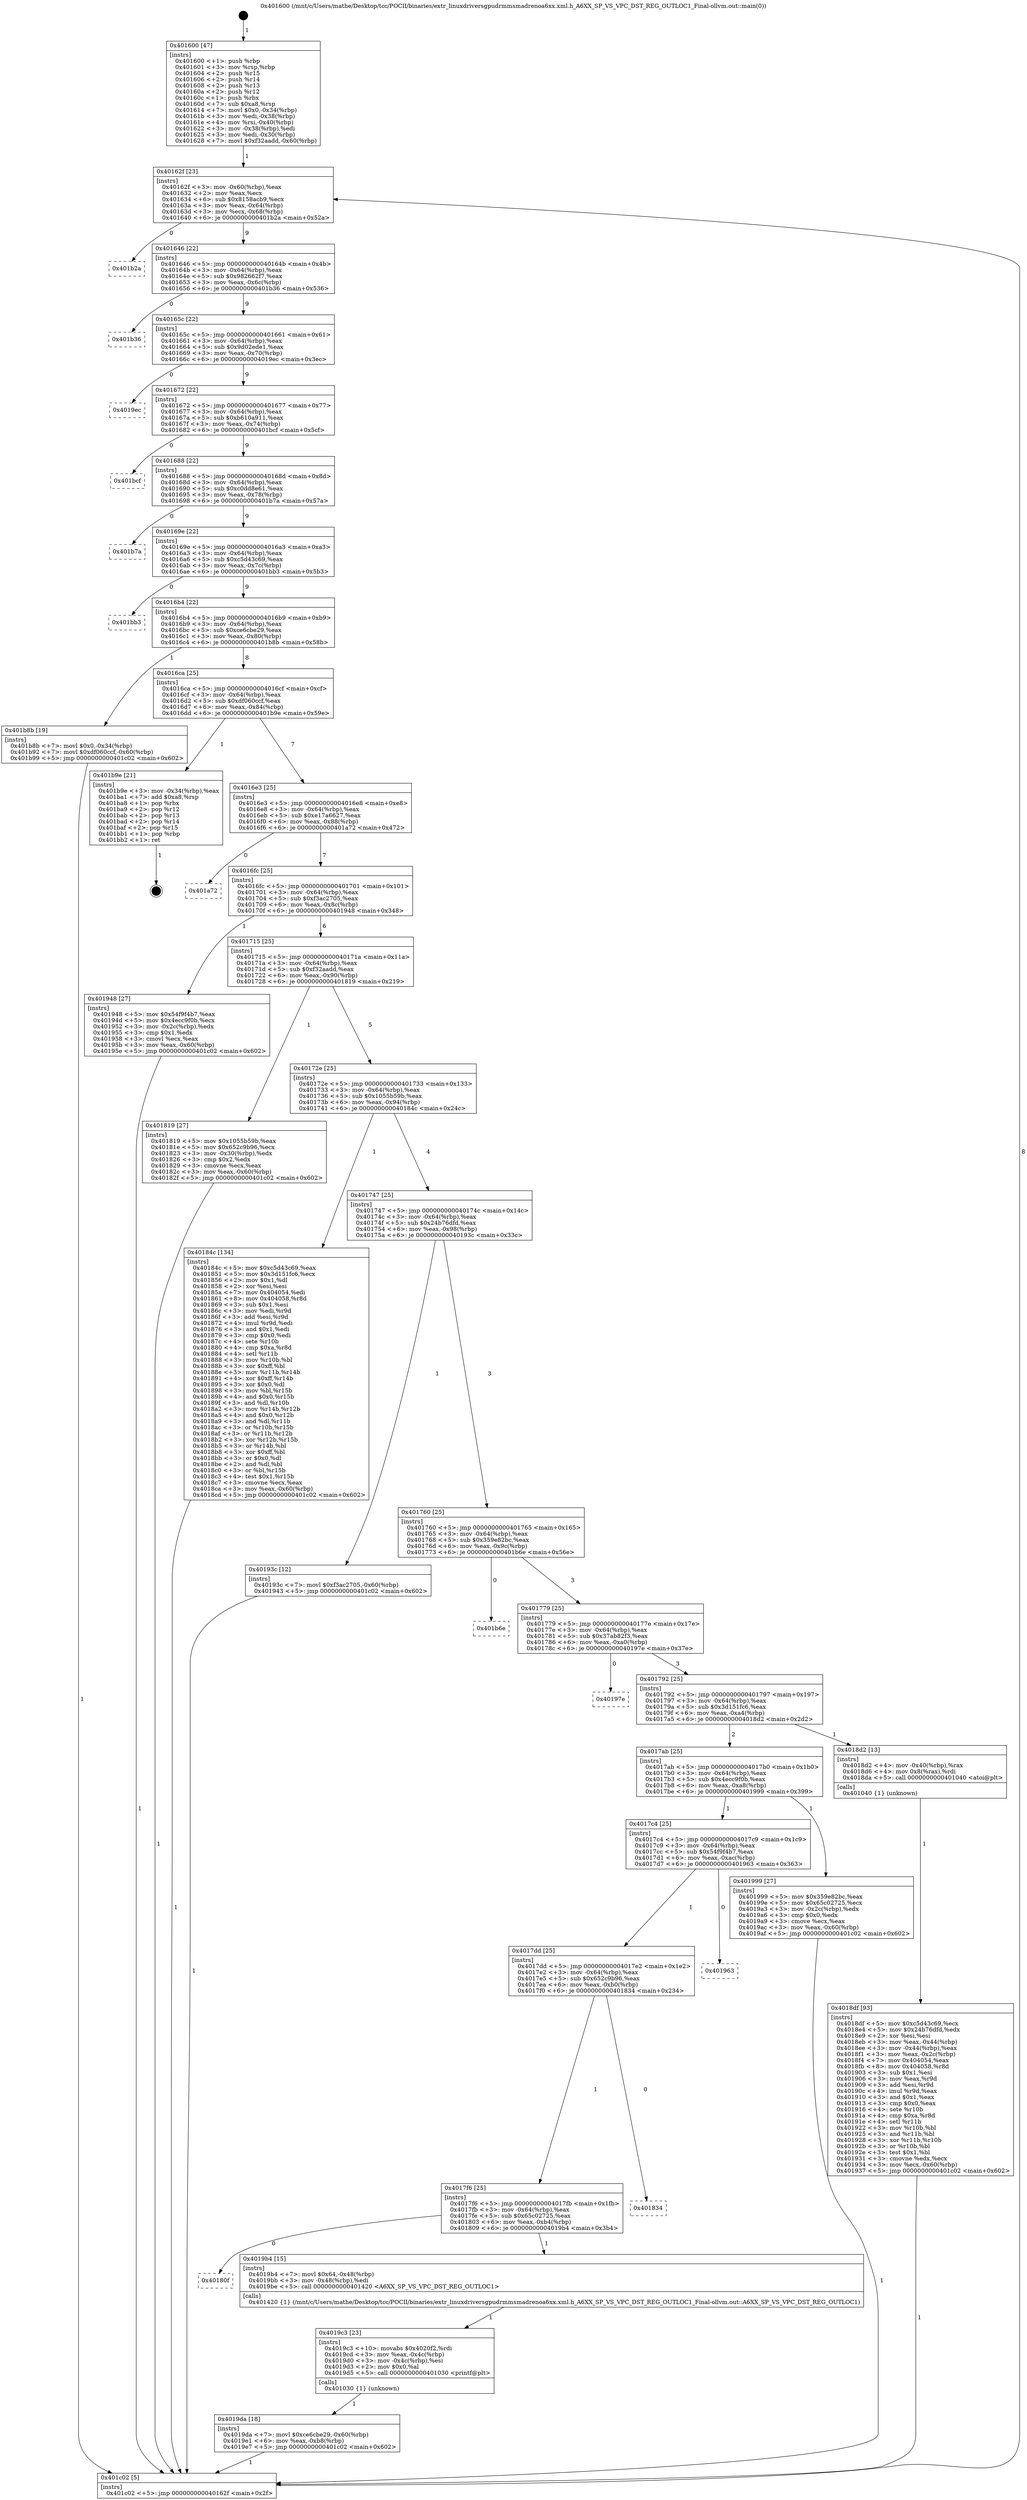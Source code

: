 digraph "0x401600" {
  label = "0x401600 (/mnt/c/Users/mathe/Desktop/tcc/POCII/binaries/extr_linuxdriversgpudrmmsmadrenoa6xx.xml.h_A6XX_SP_VS_VPC_DST_REG_OUTLOC1_Final-ollvm.out::main(0))"
  labelloc = "t"
  node[shape=record]

  Entry [label="",width=0.3,height=0.3,shape=circle,fillcolor=black,style=filled]
  "0x40162f" [label="{
     0x40162f [23]\l
     | [instrs]\l
     &nbsp;&nbsp;0x40162f \<+3\>: mov -0x60(%rbp),%eax\l
     &nbsp;&nbsp;0x401632 \<+2\>: mov %eax,%ecx\l
     &nbsp;&nbsp;0x401634 \<+6\>: sub $0x8158acb9,%ecx\l
     &nbsp;&nbsp;0x40163a \<+3\>: mov %eax,-0x64(%rbp)\l
     &nbsp;&nbsp;0x40163d \<+3\>: mov %ecx,-0x68(%rbp)\l
     &nbsp;&nbsp;0x401640 \<+6\>: je 0000000000401b2a \<main+0x52a\>\l
  }"]
  "0x401b2a" [label="{
     0x401b2a\l
  }", style=dashed]
  "0x401646" [label="{
     0x401646 [22]\l
     | [instrs]\l
     &nbsp;&nbsp;0x401646 \<+5\>: jmp 000000000040164b \<main+0x4b\>\l
     &nbsp;&nbsp;0x40164b \<+3\>: mov -0x64(%rbp),%eax\l
     &nbsp;&nbsp;0x40164e \<+5\>: sub $0x982662f7,%eax\l
     &nbsp;&nbsp;0x401653 \<+3\>: mov %eax,-0x6c(%rbp)\l
     &nbsp;&nbsp;0x401656 \<+6\>: je 0000000000401b36 \<main+0x536\>\l
  }"]
  Exit [label="",width=0.3,height=0.3,shape=circle,fillcolor=black,style=filled,peripheries=2]
  "0x401b36" [label="{
     0x401b36\l
  }", style=dashed]
  "0x40165c" [label="{
     0x40165c [22]\l
     | [instrs]\l
     &nbsp;&nbsp;0x40165c \<+5\>: jmp 0000000000401661 \<main+0x61\>\l
     &nbsp;&nbsp;0x401661 \<+3\>: mov -0x64(%rbp),%eax\l
     &nbsp;&nbsp;0x401664 \<+5\>: sub $0x9d02ede1,%eax\l
     &nbsp;&nbsp;0x401669 \<+3\>: mov %eax,-0x70(%rbp)\l
     &nbsp;&nbsp;0x40166c \<+6\>: je 00000000004019ec \<main+0x3ec\>\l
  }"]
  "0x4019da" [label="{
     0x4019da [18]\l
     | [instrs]\l
     &nbsp;&nbsp;0x4019da \<+7\>: movl $0xce6cbe29,-0x60(%rbp)\l
     &nbsp;&nbsp;0x4019e1 \<+6\>: mov %eax,-0xb8(%rbp)\l
     &nbsp;&nbsp;0x4019e7 \<+5\>: jmp 0000000000401c02 \<main+0x602\>\l
  }"]
  "0x4019ec" [label="{
     0x4019ec\l
  }", style=dashed]
  "0x401672" [label="{
     0x401672 [22]\l
     | [instrs]\l
     &nbsp;&nbsp;0x401672 \<+5\>: jmp 0000000000401677 \<main+0x77\>\l
     &nbsp;&nbsp;0x401677 \<+3\>: mov -0x64(%rbp),%eax\l
     &nbsp;&nbsp;0x40167a \<+5\>: sub $0xb610a911,%eax\l
     &nbsp;&nbsp;0x40167f \<+3\>: mov %eax,-0x74(%rbp)\l
     &nbsp;&nbsp;0x401682 \<+6\>: je 0000000000401bcf \<main+0x5cf\>\l
  }"]
  "0x4019c3" [label="{
     0x4019c3 [23]\l
     | [instrs]\l
     &nbsp;&nbsp;0x4019c3 \<+10\>: movabs $0x4020f2,%rdi\l
     &nbsp;&nbsp;0x4019cd \<+3\>: mov %eax,-0x4c(%rbp)\l
     &nbsp;&nbsp;0x4019d0 \<+3\>: mov -0x4c(%rbp),%esi\l
     &nbsp;&nbsp;0x4019d3 \<+2\>: mov $0x0,%al\l
     &nbsp;&nbsp;0x4019d5 \<+5\>: call 0000000000401030 \<printf@plt\>\l
     | [calls]\l
     &nbsp;&nbsp;0x401030 \{1\} (unknown)\l
  }"]
  "0x401bcf" [label="{
     0x401bcf\l
  }", style=dashed]
  "0x401688" [label="{
     0x401688 [22]\l
     | [instrs]\l
     &nbsp;&nbsp;0x401688 \<+5\>: jmp 000000000040168d \<main+0x8d\>\l
     &nbsp;&nbsp;0x40168d \<+3\>: mov -0x64(%rbp),%eax\l
     &nbsp;&nbsp;0x401690 \<+5\>: sub $0xc0dd8e61,%eax\l
     &nbsp;&nbsp;0x401695 \<+3\>: mov %eax,-0x78(%rbp)\l
     &nbsp;&nbsp;0x401698 \<+6\>: je 0000000000401b7a \<main+0x57a\>\l
  }"]
  "0x40180f" [label="{
     0x40180f\l
  }", style=dashed]
  "0x401b7a" [label="{
     0x401b7a\l
  }", style=dashed]
  "0x40169e" [label="{
     0x40169e [22]\l
     | [instrs]\l
     &nbsp;&nbsp;0x40169e \<+5\>: jmp 00000000004016a3 \<main+0xa3\>\l
     &nbsp;&nbsp;0x4016a3 \<+3\>: mov -0x64(%rbp),%eax\l
     &nbsp;&nbsp;0x4016a6 \<+5\>: sub $0xc5d43c69,%eax\l
     &nbsp;&nbsp;0x4016ab \<+3\>: mov %eax,-0x7c(%rbp)\l
     &nbsp;&nbsp;0x4016ae \<+6\>: je 0000000000401bb3 \<main+0x5b3\>\l
  }"]
  "0x4019b4" [label="{
     0x4019b4 [15]\l
     | [instrs]\l
     &nbsp;&nbsp;0x4019b4 \<+7\>: movl $0x64,-0x48(%rbp)\l
     &nbsp;&nbsp;0x4019bb \<+3\>: mov -0x48(%rbp),%edi\l
     &nbsp;&nbsp;0x4019be \<+5\>: call 0000000000401420 \<A6XX_SP_VS_VPC_DST_REG_OUTLOC1\>\l
     | [calls]\l
     &nbsp;&nbsp;0x401420 \{1\} (/mnt/c/Users/mathe/Desktop/tcc/POCII/binaries/extr_linuxdriversgpudrmmsmadrenoa6xx.xml.h_A6XX_SP_VS_VPC_DST_REG_OUTLOC1_Final-ollvm.out::A6XX_SP_VS_VPC_DST_REG_OUTLOC1)\l
  }"]
  "0x401bb3" [label="{
     0x401bb3\l
  }", style=dashed]
  "0x4016b4" [label="{
     0x4016b4 [22]\l
     | [instrs]\l
     &nbsp;&nbsp;0x4016b4 \<+5\>: jmp 00000000004016b9 \<main+0xb9\>\l
     &nbsp;&nbsp;0x4016b9 \<+3\>: mov -0x64(%rbp),%eax\l
     &nbsp;&nbsp;0x4016bc \<+5\>: sub $0xce6cbe29,%eax\l
     &nbsp;&nbsp;0x4016c1 \<+3\>: mov %eax,-0x80(%rbp)\l
     &nbsp;&nbsp;0x4016c4 \<+6\>: je 0000000000401b8b \<main+0x58b\>\l
  }"]
  "0x4017f6" [label="{
     0x4017f6 [25]\l
     | [instrs]\l
     &nbsp;&nbsp;0x4017f6 \<+5\>: jmp 00000000004017fb \<main+0x1fb\>\l
     &nbsp;&nbsp;0x4017fb \<+3\>: mov -0x64(%rbp),%eax\l
     &nbsp;&nbsp;0x4017fe \<+5\>: sub $0x65c02725,%eax\l
     &nbsp;&nbsp;0x401803 \<+6\>: mov %eax,-0xb4(%rbp)\l
     &nbsp;&nbsp;0x401809 \<+6\>: je 00000000004019b4 \<main+0x3b4\>\l
  }"]
  "0x401b8b" [label="{
     0x401b8b [19]\l
     | [instrs]\l
     &nbsp;&nbsp;0x401b8b \<+7\>: movl $0x0,-0x34(%rbp)\l
     &nbsp;&nbsp;0x401b92 \<+7\>: movl $0xdf060ccf,-0x60(%rbp)\l
     &nbsp;&nbsp;0x401b99 \<+5\>: jmp 0000000000401c02 \<main+0x602\>\l
  }"]
  "0x4016ca" [label="{
     0x4016ca [25]\l
     | [instrs]\l
     &nbsp;&nbsp;0x4016ca \<+5\>: jmp 00000000004016cf \<main+0xcf\>\l
     &nbsp;&nbsp;0x4016cf \<+3\>: mov -0x64(%rbp),%eax\l
     &nbsp;&nbsp;0x4016d2 \<+5\>: sub $0xdf060ccf,%eax\l
     &nbsp;&nbsp;0x4016d7 \<+6\>: mov %eax,-0x84(%rbp)\l
     &nbsp;&nbsp;0x4016dd \<+6\>: je 0000000000401b9e \<main+0x59e\>\l
  }"]
  "0x401834" [label="{
     0x401834\l
  }", style=dashed]
  "0x401b9e" [label="{
     0x401b9e [21]\l
     | [instrs]\l
     &nbsp;&nbsp;0x401b9e \<+3\>: mov -0x34(%rbp),%eax\l
     &nbsp;&nbsp;0x401ba1 \<+7\>: add $0xa8,%rsp\l
     &nbsp;&nbsp;0x401ba8 \<+1\>: pop %rbx\l
     &nbsp;&nbsp;0x401ba9 \<+2\>: pop %r12\l
     &nbsp;&nbsp;0x401bab \<+2\>: pop %r13\l
     &nbsp;&nbsp;0x401bad \<+2\>: pop %r14\l
     &nbsp;&nbsp;0x401baf \<+2\>: pop %r15\l
     &nbsp;&nbsp;0x401bb1 \<+1\>: pop %rbp\l
     &nbsp;&nbsp;0x401bb2 \<+1\>: ret\l
  }"]
  "0x4016e3" [label="{
     0x4016e3 [25]\l
     | [instrs]\l
     &nbsp;&nbsp;0x4016e3 \<+5\>: jmp 00000000004016e8 \<main+0xe8\>\l
     &nbsp;&nbsp;0x4016e8 \<+3\>: mov -0x64(%rbp),%eax\l
     &nbsp;&nbsp;0x4016eb \<+5\>: sub $0xe17a6627,%eax\l
     &nbsp;&nbsp;0x4016f0 \<+6\>: mov %eax,-0x88(%rbp)\l
     &nbsp;&nbsp;0x4016f6 \<+6\>: je 0000000000401a72 \<main+0x472\>\l
  }"]
  "0x4017dd" [label="{
     0x4017dd [25]\l
     | [instrs]\l
     &nbsp;&nbsp;0x4017dd \<+5\>: jmp 00000000004017e2 \<main+0x1e2\>\l
     &nbsp;&nbsp;0x4017e2 \<+3\>: mov -0x64(%rbp),%eax\l
     &nbsp;&nbsp;0x4017e5 \<+5\>: sub $0x652c9b96,%eax\l
     &nbsp;&nbsp;0x4017ea \<+6\>: mov %eax,-0xb0(%rbp)\l
     &nbsp;&nbsp;0x4017f0 \<+6\>: je 0000000000401834 \<main+0x234\>\l
  }"]
  "0x401a72" [label="{
     0x401a72\l
  }", style=dashed]
  "0x4016fc" [label="{
     0x4016fc [25]\l
     | [instrs]\l
     &nbsp;&nbsp;0x4016fc \<+5\>: jmp 0000000000401701 \<main+0x101\>\l
     &nbsp;&nbsp;0x401701 \<+3\>: mov -0x64(%rbp),%eax\l
     &nbsp;&nbsp;0x401704 \<+5\>: sub $0xf3ac2705,%eax\l
     &nbsp;&nbsp;0x401709 \<+6\>: mov %eax,-0x8c(%rbp)\l
     &nbsp;&nbsp;0x40170f \<+6\>: je 0000000000401948 \<main+0x348\>\l
  }"]
  "0x401963" [label="{
     0x401963\l
  }", style=dashed]
  "0x401948" [label="{
     0x401948 [27]\l
     | [instrs]\l
     &nbsp;&nbsp;0x401948 \<+5\>: mov $0x54f9f4b7,%eax\l
     &nbsp;&nbsp;0x40194d \<+5\>: mov $0x4ecc9f0b,%ecx\l
     &nbsp;&nbsp;0x401952 \<+3\>: mov -0x2c(%rbp),%edx\l
     &nbsp;&nbsp;0x401955 \<+3\>: cmp $0x1,%edx\l
     &nbsp;&nbsp;0x401958 \<+3\>: cmovl %ecx,%eax\l
     &nbsp;&nbsp;0x40195b \<+3\>: mov %eax,-0x60(%rbp)\l
     &nbsp;&nbsp;0x40195e \<+5\>: jmp 0000000000401c02 \<main+0x602\>\l
  }"]
  "0x401715" [label="{
     0x401715 [25]\l
     | [instrs]\l
     &nbsp;&nbsp;0x401715 \<+5\>: jmp 000000000040171a \<main+0x11a\>\l
     &nbsp;&nbsp;0x40171a \<+3\>: mov -0x64(%rbp),%eax\l
     &nbsp;&nbsp;0x40171d \<+5\>: sub $0xf32aadd,%eax\l
     &nbsp;&nbsp;0x401722 \<+6\>: mov %eax,-0x90(%rbp)\l
     &nbsp;&nbsp;0x401728 \<+6\>: je 0000000000401819 \<main+0x219\>\l
  }"]
  "0x4017c4" [label="{
     0x4017c4 [25]\l
     | [instrs]\l
     &nbsp;&nbsp;0x4017c4 \<+5\>: jmp 00000000004017c9 \<main+0x1c9\>\l
     &nbsp;&nbsp;0x4017c9 \<+3\>: mov -0x64(%rbp),%eax\l
     &nbsp;&nbsp;0x4017cc \<+5\>: sub $0x54f9f4b7,%eax\l
     &nbsp;&nbsp;0x4017d1 \<+6\>: mov %eax,-0xac(%rbp)\l
     &nbsp;&nbsp;0x4017d7 \<+6\>: je 0000000000401963 \<main+0x363\>\l
  }"]
  "0x401819" [label="{
     0x401819 [27]\l
     | [instrs]\l
     &nbsp;&nbsp;0x401819 \<+5\>: mov $0x1055b59b,%eax\l
     &nbsp;&nbsp;0x40181e \<+5\>: mov $0x652c9b96,%ecx\l
     &nbsp;&nbsp;0x401823 \<+3\>: mov -0x30(%rbp),%edx\l
     &nbsp;&nbsp;0x401826 \<+3\>: cmp $0x2,%edx\l
     &nbsp;&nbsp;0x401829 \<+3\>: cmovne %ecx,%eax\l
     &nbsp;&nbsp;0x40182c \<+3\>: mov %eax,-0x60(%rbp)\l
     &nbsp;&nbsp;0x40182f \<+5\>: jmp 0000000000401c02 \<main+0x602\>\l
  }"]
  "0x40172e" [label="{
     0x40172e [25]\l
     | [instrs]\l
     &nbsp;&nbsp;0x40172e \<+5\>: jmp 0000000000401733 \<main+0x133\>\l
     &nbsp;&nbsp;0x401733 \<+3\>: mov -0x64(%rbp),%eax\l
     &nbsp;&nbsp;0x401736 \<+5\>: sub $0x1055b59b,%eax\l
     &nbsp;&nbsp;0x40173b \<+6\>: mov %eax,-0x94(%rbp)\l
     &nbsp;&nbsp;0x401741 \<+6\>: je 000000000040184c \<main+0x24c\>\l
  }"]
  "0x401c02" [label="{
     0x401c02 [5]\l
     | [instrs]\l
     &nbsp;&nbsp;0x401c02 \<+5\>: jmp 000000000040162f \<main+0x2f\>\l
  }"]
  "0x401600" [label="{
     0x401600 [47]\l
     | [instrs]\l
     &nbsp;&nbsp;0x401600 \<+1\>: push %rbp\l
     &nbsp;&nbsp;0x401601 \<+3\>: mov %rsp,%rbp\l
     &nbsp;&nbsp;0x401604 \<+2\>: push %r15\l
     &nbsp;&nbsp;0x401606 \<+2\>: push %r14\l
     &nbsp;&nbsp;0x401608 \<+2\>: push %r13\l
     &nbsp;&nbsp;0x40160a \<+2\>: push %r12\l
     &nbsp;&nbsp;0x40160c \<+1\>: push %rbx\l
     &nbsp;&nbsp;0x40160d \<+7\>: sub $0xa8,%rsp\l
     &nbsp;&nbsp;0x401614 \<+7\>: movl $0x0,-0x34(%rbp)\l
     &nbsp;&nbsp;0x40161b \<+3\>: mov %edi,-0x38(%rbp)\l
     &nbsp;&nbsp;0x40161e \<+4\>: mov %rsi,-0x40(%rbp)\l
     &nbsp;&nbsp;0x401622 \<+3\>: mov -0x38(%rbp),%edi\l
     &nbsp;&nbsp;0x401625 \<+3\>: mov %edi,-0x30(%rbp)\l
     &nbsp;&nbsp;0x401628 \<+7\>: movl $0xf32aadd,-0x60(%rbp)\l
  }"]
  "0x401999" [label="{
     0x401999 [27]\l
     | [instrs]\l
     &nbsp;&nbsp;0x401999 \<+5\>: mov $0x359e82bc,%eax\l
     &nbsp;&nbsp;0x40199e \<+5\>: mov $0x65c02725,%ecx\l
     &nbsp;&nbsp;0x4019a3 \<+3\>: mov -0x2c(%rbp),%edx\l
     &nbsp;&nbsp;0x4019a6 \<+3\>: cmp $0x0,%edx\l
     &nbsp;&nbsp;0x4019a9 \<+3\>: cmove %ecx,%eax\l
     &nbsp;&nbsp;0x4019ac \<+3\>: mov %eax,-0x60(%rbp)\l
     &nbsp;&nbsp;0x4019af \<+5\>: jmp 0000000000401c02 \<main+0x602\>\l
  }"]
  "0x40184c" [label="{
     0x40184c [134]\l
     | [instrs]\l
     &nbsp;&nbsp;0x40184c \<+5\>: mov $0xc5d43c69,%eax\l
     &nbsp;&nbsp;0x401851 \<+5\>: mov $0x3d151fc6,%ecx\l
     &nbsp;&nbsp;0x401856 \<+2\>: mov $0x1,%dl\l
     &nbsp;&nbsp;0x401858 \<+2\>: xor %esi,%esi\l
     &nbsp;&nbsp;0x40185a \<+7\>: mov 0x404054,%edi\l
     &nbsp;&nbsp;0x401861 \<+8\>: mov 0x404058,%r8d\l
     &nbsp;&nbsp;0x401869 \<+3\>: sub $0x1,%esi\l
     &nbsp;&nbsp;0x40186c \<+3\>: mov %edi,%r9d\l
     &nbsp;&nbsp;0x40186f \<+3\>: add %esi,%r9d\l
     &nbsp;&nbsp;0x401872 \<+4\>: imul %r9d,%edi\l
     &nbsp;&nbsp;0x401876 \<+3\>: and $0x1,%edi\l
     &nbsp;&nbsp;0x401879 \<+3\>: cmp $0x0,%edi\l
     &nbsp;&nbsp;0x40187c \<+4\>: sete %r10b\l
     &nbsp;&nbsp;0x401880 \<+4\>: cmp $0xa,%r8d\l
     &nbsp;&nbsp;0x401884 \<+4\>: setl %r11b\l
     &nbsp;&nbsp;0x401888 \<+3\>: mov %r10b,%bl\l
     &nbsp;&nbsp;0x40188b \<+3\>: xor $0xff,%bl\l
     &nbsp;&nbsp;0x40188e \<+3\>: mov %r11b,%r14b\l
     &nbsp;&nbsp;0x401891 \<+4\>: xor $0xff,%r14b\l
     &nbsp;&nbsp;0x401895 \<+3\>: xor $0x0,%dl\l
     &nbsp;&nbsp;0x401898 \<+3\>: mov %bl,%r15b\l
     &nbsp;&nbsp;0x40189b \<+4\>: and $0x0,%r15b\l
     &nbsp;&nbsp;0x40189f \<+3\>: and %dl,%r10b\l
     &nbsp;&nbsp;0x4018a2 \<+3\>: mov %r14b,%r12b\l
     &nbsp;&nbsp;0x4018a5 \<+4\>: and $0x0,%r12b\l
     &nbsp;&nbsp;0x4018a9 \<+3\>: and %dl,%r11b\l
     &nbsp;&nbsp;0x4018ac \<+3\>: or %r10b,%r15b\l
     &nbsp;&nbsp;0x4018af \<+3\>: or %r11b,%r12b\l
     &nbsp;&nbsp;0x4018b2 \<+3\>: xor %r12b,%r15b\l
     &nbsp;&nbsp;0x4018b5 \<+3\>: or %r14b,%bl\l
     &nbsp;&nbsp;0x4018b8 \<+3\>: xor $0xff,%bl\l
     &nbsp;&nbsp;0x4018bb \<+3\>: or $0x0,%dl\l
     &nbsp;&nbsp;0x4018be \<+2\>: and %dl,%bl\l
     &nbsp;&nbsp;0x4018c0 \<+3\>: or %bl,%r15b\l
     &nbsp;&nbsp;0x4018c3 \<+4\>: test $0x1,%r15b\l
     &nbsp;&nbsp;0x4018c7 \<+3\>: cmovne %ecx,%eax\l
     &nbsp;&nbsp;0x4018ca \<+3\>: mov %eax,-0x60(%rbp)\l
     &nbsp;&nbsp;0x4018cd \<+5\>: jmp 0000000000401c02 \<main+0x602\>\l
  }"]
  "0x401747" [label="{
     0x401747 [25]\l
     | [instrs]\l
     &nbsp;&nbsp;0x401747 \<+5\>: jmp 000000000040174c \<main+0x14c\>\l
     &nbsp;&nbsp;0x40174c \<+3\>: mov -0x64(%rbp),%eax\l
     &nbsp;&nbsp;0x40174f \<+5\>: sub $0x24b76dfd,%eax\l
     &nbsp;&nbsp;0x401754 \<+6\>: mov %eax,-0x98(%rbp)\l
     &nbsp;&nbsp;0x40175a \<+6\>: je 000000000040193c \<main+0x33c\>\l
  }"]
  "0x4018df" [label="{
     0x4018df [93]\l
     | [instrs]\l
     &nbsp;&nbsp;0x4018df \<+5\>: mov $0xc5d43c69,%ecx\l
     &nbsp;&nbsp;0x4018e4 \<+5\>: mov $0x24b76dfd,%edx\l
     &nbsp;&nbsp;0x4018e9 \<+2\>: xor %esi,%esi\l
     &nbsp;&nbsp;0x4018eb \<+3\>: mov %eax,-0x44(%rbp)\l
     &nbsp;&nbsp;0x4018ee \<+3\>: mov -0x44(%rbp),%eax\l
     &nbsp;&nbsp;0x4018f1 \<+3\>: mov %eax,-0x2c(%rbp)\l
     &nbsp;&nbsp;0x4018f4 \<+7\>: mov 0x404054,%eax\l
     &nbsp;&nbsp;0x4018fb \<+8\>: mov 0x404058,%r8d\l
     &nbsp;&nbsp;0x401903 \<+3\>: sub $0x1,%esi\l
     &nbsp;&nbsp;0x401906 \<+3\>: mov %eax,%r9d\l
     &nbsp;&nbsp;0x401909 \<+3\>: add %esi,%r9d\l
     &nbsp;&nbsp;0x40190c \<+4\>: imul %r9d,%eax\l
     &nbsp;&nbsp;0x401910 \<+3\>: and $0x1,%eax\l
     &nbsp;&nbsp;0x401913 \<+3\>: cmp $0x0,%eax\l
     &nbsp;&nbsp;0x401916 \<+4\>: sete %r10b\l
     &nbsp;&nbsp;0x40191a \<+4\>: cmp $0xa,%r8d\l
     &nbsp;&nbsp;0x40191e \<+4\>: setl %r11b\l
     &nbsp;&nbsp;0x401922 \<+3\>: mov %r10b,%bl\l
     &nbsp;&nbsp;0x401925 \<+3\>: and %r11b,%bl\l
     &nbsp;&nbsp;0x401928 \<+3\>: xor %r11b,%r10b\l
     &nbsp;&nbsp;0x40192b \<+3\>: or %r10b,%bl\l
     &nbsp;&nbsp;0x40192e \<+3\>: test $0x1,%bl\l
     &nbsp;&nbsp;0x401931 \<+3\>: cmovne %edx,%ecx\l
     &nbsp;&nbsp;0x401934 \<+3\>: mov %ecx,-0x60(%rbp)\l
     &nbsp;&nbsp;0x401937 \<+5\>: jmp 0000000000401c02 \<main+0x602\>\l
  }"]
  "0x40193c" [label="{
     0x40193c [12]\l
     | [instrs]\l
     &nbsp;&nbsp;0x40193c \<+7\>: movl $0xf3ac2705,-0x60(%rbp)\l
     &nbsp;&nbsp;0x401943 \<+5\>: jmp 0000000000401c02 \<main+0x602\>\l
  }"]
  "0x401760" [label="{
     0x401760 [25]\l
     | [instrs]\l
     &nbsp;&nbsp;0x401760 \<+5\>: jmp 0000000000401765 \<main+0x165\>\l
     &nbsp;&nbsp;0x401765 \<+3\>: mov -0x64(%rbp),%eax\l
     &nbsp;&nbsp;0x401768 \<+5\>: sub $0x359e82bc,%eax\l
     &nbsp;&nbsp;0x40176d \<+6\>: mov %eax,-0x9c(%rbp)\l
     &nbsp;&nbsp;0x401773 \<+6\>: je 0000000000401b6e \<main+0x56e\>\l
  }"]
  "0x4017ab" [label="{
     0x4017ab [25]\l
     | [instrs]\l
     &nbsp;&nbsp;0x4017ab \<+5\>: jmp 00000000004017b0 \<main+0x1b0\>\l
     &nbsp;&nbsp;0x4017b0 \<+3\>: mov -0x64(%rbp),%eax\l
     &nbsp;&nbsp;0x4017b3 \<+5\>: sub $0x4ecc9f0b,%eax\l
     &nbsp;&nbsp;0x4017b8 \<+6\>: mov %eax,-0xa8(%rbp)\l
     &nbsp;&nbsp;0x4017be \<+6\>: je 0000000000401999 \<main+0x399\>\l
  }"]
  "0x401b6e" [label="{
     0x401b6e\l
  }", style=dashed]
  "0x401779" [label="{
     0x401779 [25]\l
     | [instrs]\l
     &nbsp;&nbsp;0x401779 \<+5\>: jmp 000000000040177e \<main+0x17e\>\l
     &nbsp;&nbsp;0x40177e \<+3\>: mov -0x64(%rbp),%eax\l
     &nbsp;&nbsp;0x401781 \<+5\>: sub $0x37ab82f3,%eax\l
     &nbsp;&nbsp;0x401786 \<+6\>: mov %eax,-0xa0(%rbp)\l
     &nbsp;&nbsp;0x40178c \<+6\>: je 000000000040197e \<main+0x37e\>\l
  }"]
  "0x4018d2" [label="{
     0x4018d2 [13]\l
     | [instrs]\l
     &nbsp;&nbsp;0x4018d2 \<+4\>: mov -0x40(%rbp),%rax\l
     &nbsp;&nbsp;0x4018d6 \<+4\>: mov 0x8(%rax),%rdi\l
     &nbsp;&nbsp;0x4018da \<+5\>: call 0000000000401040 \<atoi@plt\>\l
     | [calls]\l
     &nbsp;&nbsp;0x401040 \{1\} (unknown)\l
  }"]
  "0x40197e" [label="{
     0x40197e\l
  }", style=dashed]
  "0x401792" [label="{
     0x401792 [25]\l
     | [instrs]\l
     &nbsp;&nbsp;0x401792 \<+5\>: jmp 0000000000401797 \<main+0x197\>\l
     &nbsp;&nbsp;0x401797 \<+3\>: mov -0x64(%rbp),%eax\l
     &nbsp;&nbsp;0x40179a \<+5\>: sub $0x3d151fc6,%eax\l
     &nbsp;&nbsp;0x40179f \<+6\>: mov %eax,-0xa4(%rbp)\l
     &nbsp;&nbsp;0x4017a5 \<+6\>: je 00000000004018d2 \<main+0x2d2\>\l
  }"]
  Entry -> "0x401600" [label=" 1"]
  "0x40162f" -> "0x401b2a" [label=" 0"]
  "0x40162f" -> "0x401646" [label=" 9"]
  "0x401b9e" -> Exit [label=" 1"]
  "0x401646" -> "0x401b36" [label=" 0"]
  "0x401646" -> "0x40165c" [label=" 9"]
  "0x401b8b" -> "0x401c02" [label=" 1"]
  "0x40165c" -> "0x4019ec" [label=" 0"]
  "0x40165c" -> "0x401672" [label=" 9"]
  "0x4019da" -> "0x401c02" [label=" 1"]
  "0x401672" -> "0x401bcf" [label=" 0"]
  "0x401672" -> "0x401688" [label=" 9"]
  "0x4019c3" -> "0x4019da" [label=" 1"]
  "0x401688" -> "0x401b7a" [label=" 0"]
  "0x401688" -> "0x40169e" [label=" 9"]
  "0x4019b4" -> "0x4019c3" [label=" 1"]
  "0x40169e" -> "0x401bb3" [label=" 0"]
  "0x40169e" -> "0x4016b4" [label=" 9"]
  "0x4017f6" -> "0x40180f" [label=" 0"]
  "0x4016b4" -> "0x401b8b" [label=" 1"]
  "0x4016b4" -> "0x4016ca" [label=" 8"]
  "0x4017f6" -> "0x4019b4" [label=" 1"]
  "0x4016ca" -> "0x401b9e" [label=" 1"]
  "0x4016ca" -> "0x4016e3" [label=" 7"]
  "0x4017dd" -> "0x4017f6" [label=" 1"]
  "0x4016e3" -> "0x401a72" [label=" 0"]
  "0x4016e3" -> "0x4016fc" [label=" 7"]
  "0x4017dd" -> "0x401834" [label=" 0"]
  "0x4016fc" -> "0x401948" [label=" 1"]
  "0x4016fc" -> "0x401715" [label=" 6"]
  "0x4017c4" -> "0x4017dd" [label=" 1"]
  "0x401715" -> "0x401819" [label=" 1"]
  "0x401715" -> "0x40172e" [label=" 5"]
  "0x401819" -> "0x401c02" [label=" 1"]
  "0x401600" -> "0x40162f" [label=" 1"]
  "0x401c02" -> "0x40162f" [label=" 8"]
  "0x4017c4" -> "0x401963" [label=" 0"]
  "0x40172e" -> "0x40184c" [label=" 1"]
  "0x40172e" -> "0x401747" [label=" 4"]
  "0x40184c" -> "0x401c02" [label=" 1"]
  "0x401999" -> "0x401c02" [label=" 1"]
  "0x401747" -> "0x40193c" [label=" 1"]
  "0x401747" -> "0x401760" [label=" 3"]
  "0x4017ab" -> "0x401999" [label=" 1"]
  "0x401760" -> "0x401b6e" [label=" 0"]
  "0x401760" -> "0x401779" [label=" 3"]
  "0x4017ab" -> "0x4017c4" [label=" 1"]
  "0x401779" -> "0x40197e" [label=" 0"]
  "0x401779" -> "0x401792" [label=" 3"]
  "0x401948" -> "0x401c02" [label=" 1"]
  "0x401792" -> "0x4018d2" [label=" 1"]
  "0x401792" -> "0x4017ab" [label=" 2"]
  "0x4018d2" -> "0x4018df" [label=" 1"]
  "0x4018df" -> "0x401c02" [label=" 1"]
  "0x40193c" -> "0x401c02" [label=" 1"]
}
